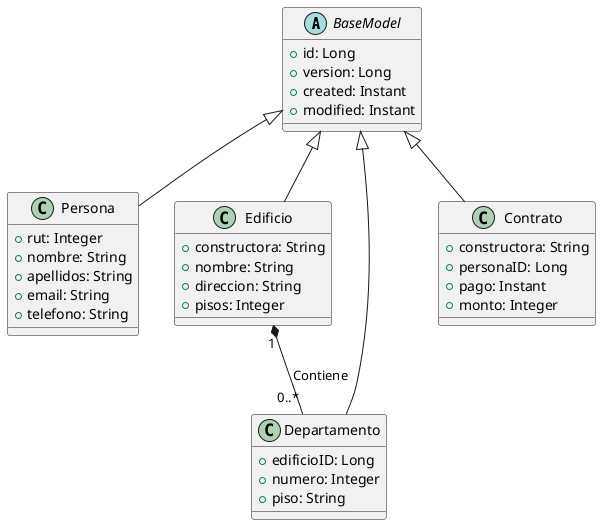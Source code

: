 @startuml

abstract class BaseModel {
  + id: Long
  + version: Long
  + created: Instant
  + modified: Instant
}

class Persona {
  + rut: Integer
  + nombre: String
  + apellidos: String
  + email: String
  + telefono: String
}

class Edificio {
  + constructora: String
  + nombre: String
  + direccion: String
  + pisos: Integer
}

class Departamento {
  + edificioID: Long
  + numero: Integer
  + piso: String
}

class Contrato {
  + constructora: String
  + personaID: Long
  + pago: Instant
  + monto: Integer
}

BaseModel <|-- Persona
BaseModel <|-- Edificio
BaseModel <|-- Departamento
BaseModel <|-- Contrato

Edificio "1" *-- "0..*" Departamento : Contiene

@enduml